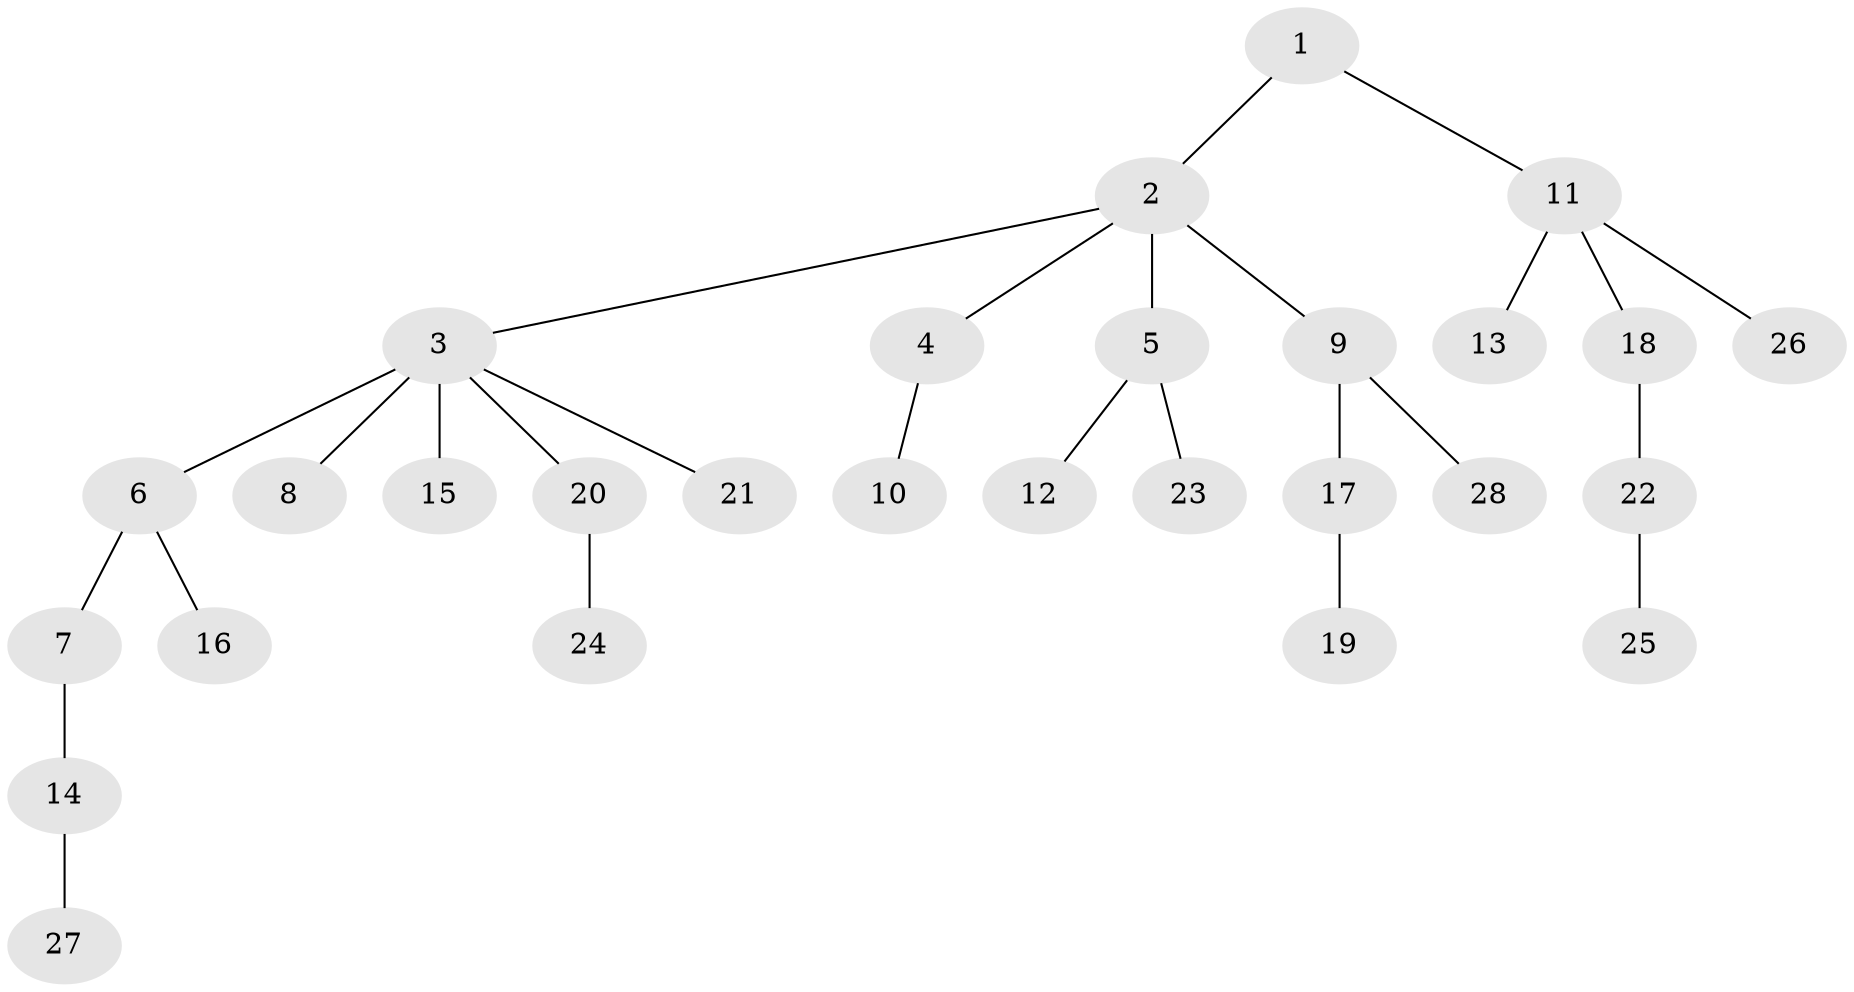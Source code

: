 // original degree distribution, {4: 0.034482758620689655, 6: 0.022988505747126436, 5: 0.04597701149425287, 3: 0.16091954022988506, 2: 0.25287356321839083, 1: 0.4827586206896552}
// Generated by graph-tools (version 1.1) at 2025/51/03/04/25 22:51:47]
// undirected, 28 vertices, 27 edges
graph export_dot {
  node [color=gray90,style=filled];
  1;
  2;
  3;
  4;
  5;
  6;
  7;
  8;
  9;
  10;
  11;
  12;
  13;
  14;
  15;
  16;
  17;
  18;
  19;
  20;
  21;
  22;
  23;
  24;
  25;
  26;
  27;
  28;
  1 -- 2 [weight=1.0];
  1 -- 11 [weight=1.0];
  2 -- 3 [weight=1.0];
  2 -- 4 [weight=1.0];
  2 -- 5 [weight=1.0];
  2 -- 9 [weight=1.0];
  3 -- 6 [weight=2.0];
  3 -- 8 [weight=1.0];
  3 -- 15 [weight=1.0];
  3 -- 20 [weight=1.0];
  3 -- 21 [weight=1.0];
  4 -- 10 [weight=1.0];
  5 -- 12 [weight=1.0];
  5 -- 23 [weight=1.0];
  6 -- 7 [weight=1.0];
  6 -- 16 [weight=1.0];
  7 -- 14 [weight=1.0];
  9 -- 17 [weight=1.0];
  9 -- 28 [weight=1.0];
  11 -- 13 [weight=1.0];
  11 -- 18 [weight=1.0];
  11 -- 26 [weight=1.0];
  14 -- 27 [weight=1.0];
  17 -- 19 [weight=1.0];
  18 -- 22 [weight=1.0];
  20 -- 24 [weight=1.0];
  22 -- 25 [weight=1.0];
}
